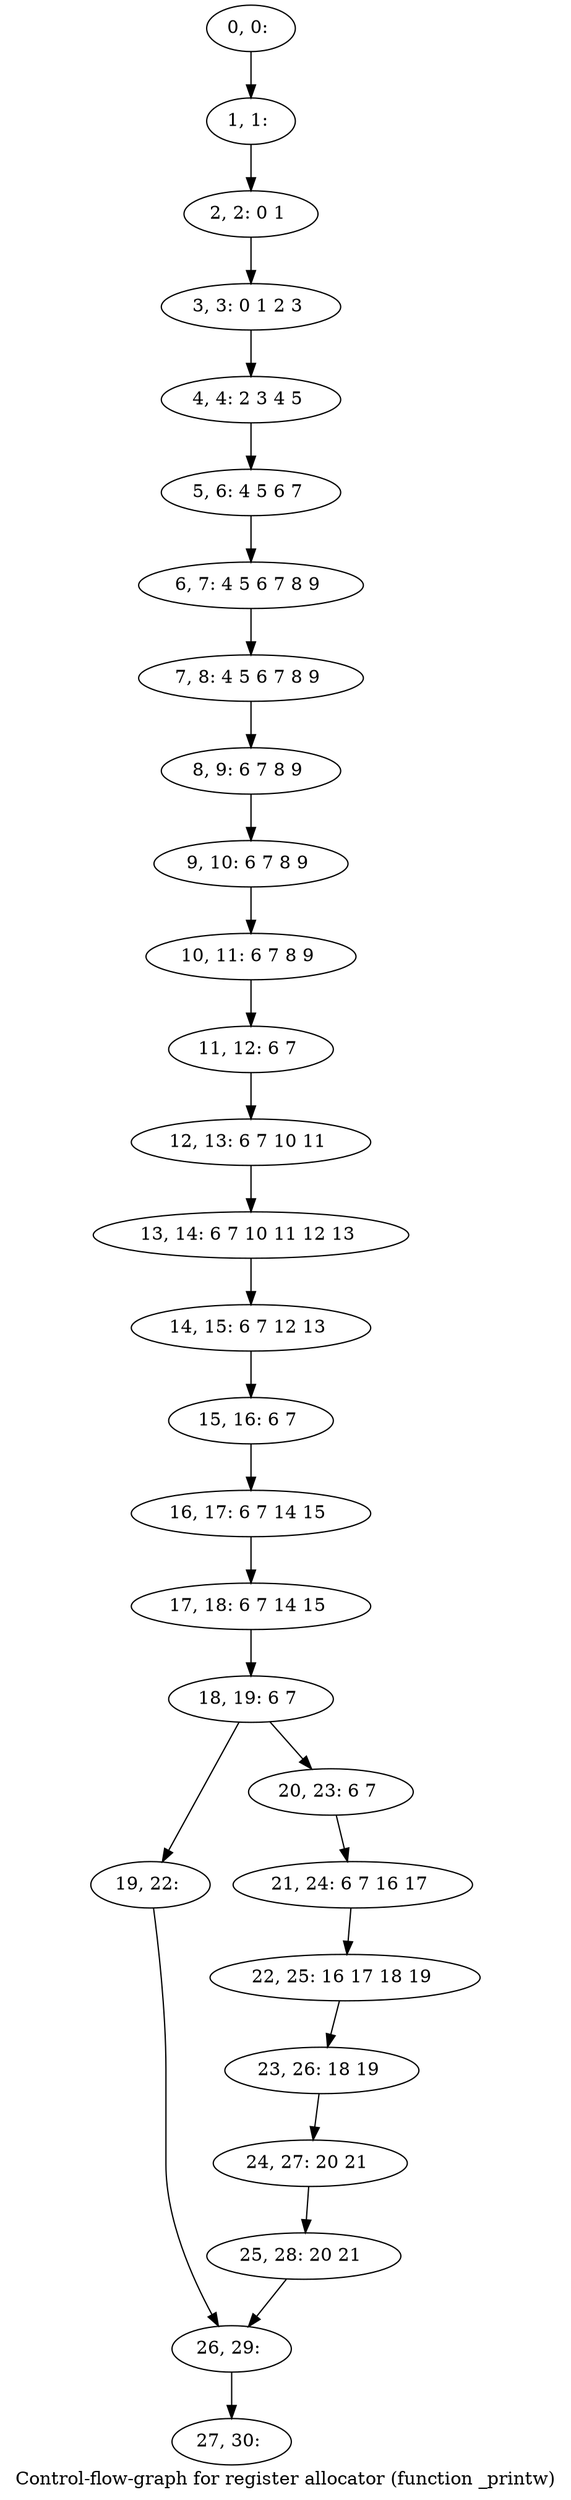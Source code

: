 digraph G {
graph [label="Control-flow-graph for register allocator (function _printw)"]
0[label="0, 0: "];
1[label="1, 1: "];
2[label="2, 2: 0 1 "];
3[label="3, 3: 0 1 2 3 "];
4[label="4, 4: 2 3 4 5 "];
5[label="5, 6: 4 5 6 7 "];
6[label="6, 7: 4 5 6 7 8 9 "];
7[label="7, 8: 4 5 6 7 8 9 "];
8[label="8, 9: 6 7 8 9 "];
9[label="9, 10: 6 7 8 9 "];
10[label="10, 11: 6 7 8 9 "];
11[label="11, 12: 6 7 "];
12[label="12, 13: 6 7 10 11 "];
13[label="13, 14: 6 7 10 11 12 13 "];
14[label="14, 15: 6 7 12 13 "];
15[label="15, 16: 6 7 "];
16[label="16, 17: 6 7 14 15 "];
17[label="17, 18: 6 7 14 15 "];
18[label="18, 19: 6 7 "];
19[label="19, 22: "];
20[label="20, 23: 6 7 "];
21[label="21, 24: 6 7 16 17 "];
22[label="22, 25: 16 17 18 19 "];
23[label="23, 26: 18 19 "];
24[label="24, 27: 20 21 "];
25[label="25, 28: 20 21 "];
26[label="26, 29: "];
27[label="27, 30: "];
0->1 ;
1->2 ;
2->3 ;
3->4 ;
4->5 ;
5->6 ;
6->7 ;
7->8 ;
8->9 ;
9->10 ;
10->11 ;
11->12 ;
12->13 ;
13->14 ;
14->15 ;
15->16 ;
16->17 ;
17->18 ;
18->19 ;
18->20 ;
19->26 ;
20->21 ;
21->22 ;
22->23 ;
23->24 ;
24->25 ;
25->26 ;
26->27 ;
}
